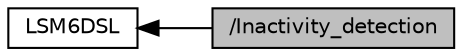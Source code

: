 digraph "/Inactivity_detection"
{
  edge [fontname="Helvetica",fontsize="10",labelfontname="Helvetica",labelfontsize="10"];
  node [fontname="Helvetica",fontsize="10",shape=box];
  rankdir=LR;
  Node2 [label="LSM6DSL",height=0.2,width=0.4,color="black", fillcolor="white", style="filled",URL="$group___l_s_m6_d_s_l.html",tooltip="This file provides a set of functions needed to drive the lsm6dsl enanced inertial module."];
  Node1 [label="/Inactivity_detection",height=0.2,width=0.4,color="black", fillcolor="grey75", style="filled", fontcolor="black",tooltip="This section groups all the functions concerning activity/inactivity detection."];
  Node2->Node1 [shape=plaintext, dir="back", style="solid"];
}
